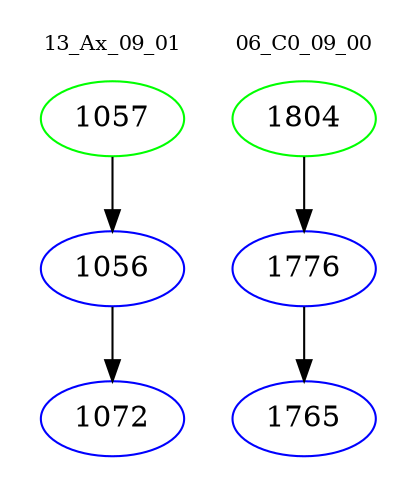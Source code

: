 digraph{
subgraph cluster_0 {
color = white
label = "13_Ax_09_01";
fontsize=10;
T0_1057 [label="1057", color="green"]
T0_1057 -> T0_1056 [color="black"]
T0_1056 [label="1056", color="blue"]
T0_1056 -> T0_1072 [color="black"]
T0_1072 [label="1072", color="blue"]
}
subgraph cluster_1 {
color = white
label = "06_C0_09_00";
fontsize=10;
T1_1804 [label="1804", color="green"]
T1_1804 -> T1_1776 [color="black"]
T1_1776 [label="1776", color="blue"]
T1_1776 -> T1_1765 [color="black"]
T1_1765 [label="1765", color="blue"]
}
}
